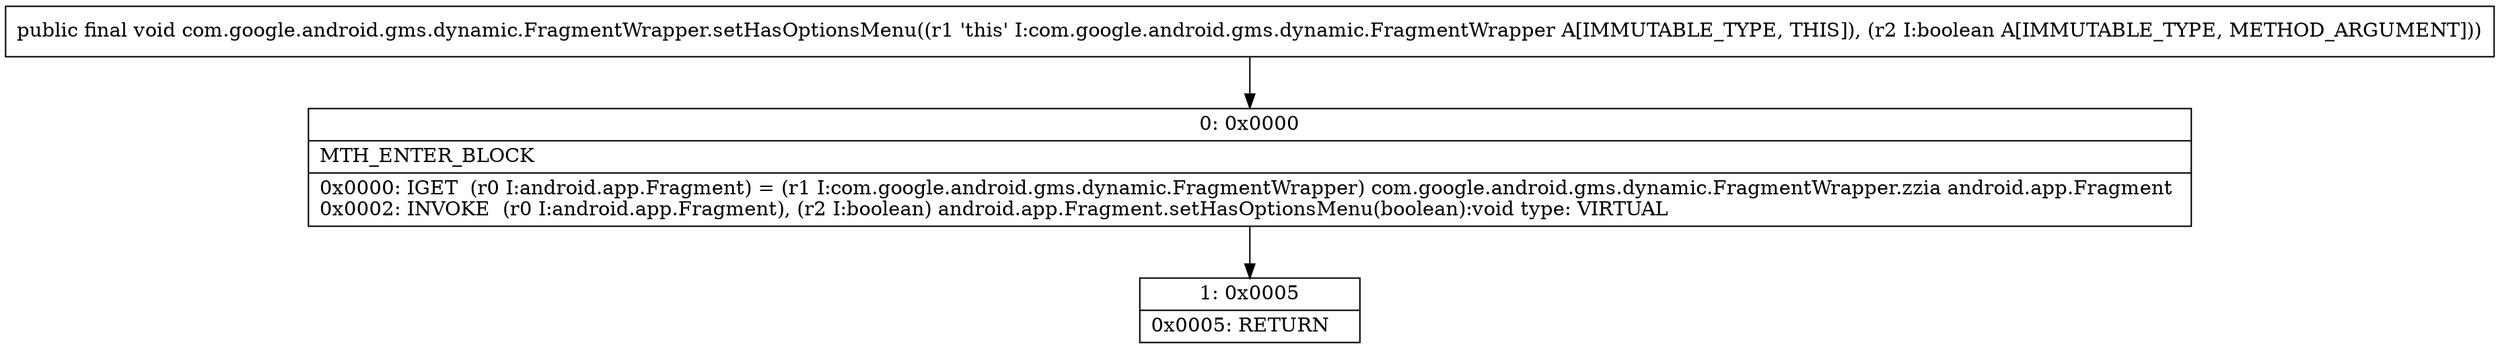 digraph "CFG forcom.google.android.gms.dynamic.FragmentWrapper.setHasOptionsMenu(Z)V" {
Node_0 [shape=record,label="{0\:\ 0x0000|MTH_ENTER_BLOCK\l|0x0000: IGET  (r0 I:android.app.Fragment) = (r1 I:com.google.android.gms.dynamic.FragmentWrapper) com.google.android.gms.dynamic.FragmentWrapper.zzia android.app.Fragment \l0x0002: INVOKE  (r0 I:android.app.Fragment), (r2 I:boolean) android.app.Fragment.setHasOptionsMenu(boolean):void type: VIRTUAL \l}"];
Node_1 [shape=record,label="{1\:\ 0x0005|0x0005: RETURN   \l}"];
MethodNode[shape=record,label="{public final void com.google.android.gms.dynamic.FragmentWrapper.setHasOptionsMenu((r1 'this' I:com.google.android.gms.dynamic.FragmentWrapper A[IMMUTABLE_TYPE, THIS]), (r2 I:boolean A[IMMUTABLE_TYPE, METHOD_ARGUMENT])) }"];
MethodNode -> Node_0;
Node_0 -> Node_1;
}

